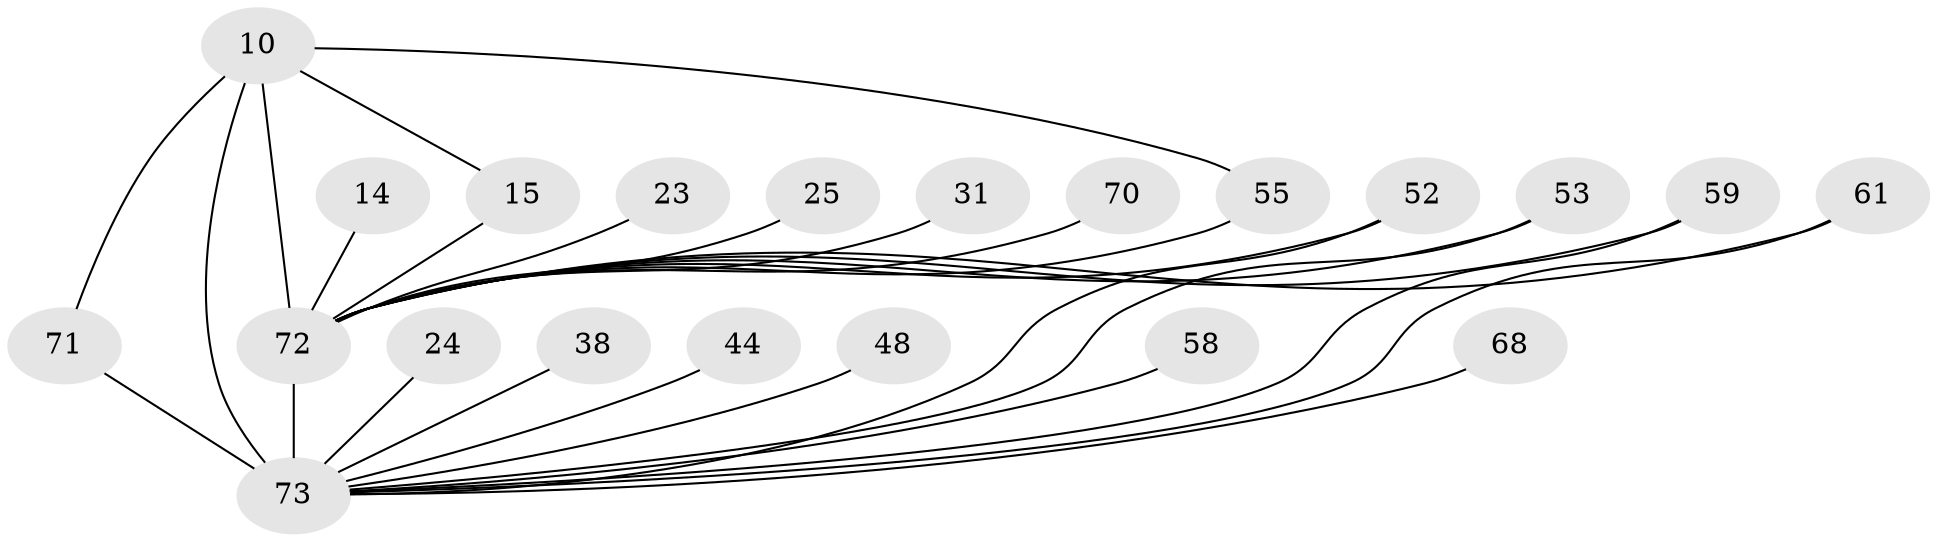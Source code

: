 // original degree distribution, {19: 0.0273972602739726, 18: 0.0273972602739726, 17: 0.0136986301369863, 26: 0.0136986301369863, 15: 0.0273972602739726, 11: 0.0136986301369863, 21: 0.0136986301369863, 2: 0.5753424657534246, 4: 0.0958904109589041, 5: 0.0410958904109589, 3: 0.136986301369863, 6: 0.0136986301369863}
// Generated by graph-tools (version 1.1) at 2025/47/03/04/25 21:47:38]
// undirected, 21 vertices, 28 edges
graph export_dot {
graph [start="1"]
  node [color=gray90,style=filled];
  10 [super="+6+7"];
  14;
  15;
  23;
  24 [super="+17+21"];
  25;
  31;
  38;
  44;
  48;
  52;
  53;
  55;
  58;
  59;
  61;
  68;
  70;
  71;
  72 [super="+54+67+8+66"];
  73 [super="+49+34+47+69+32+37+39+64+45"];
  10 -- 15;
  10 -- 55;
  10 -- 71;
  10 -- 72 [weight=18];
  10 -- 73 [weight=14];
  14 -- 72 [weight=2];
  15 -- 72;
  23 -- 72 [weight=2];
  24 -- 73 [weight=5];
  25 -- 72 [weight=3];
  31 -- 72 [weight=2];
  38 -- 73;
  44 -- 73 [weight=2];
  48 -- 73 [weight=2];
  52 -- 72;
  52 -- 73;
  53 -- 72;
  53 -- 73;
  55 -- 72;
  58 -- 73 [weight=2];
  59 -- 72;
  59 -- 73;
  61 -- 72;
  61 -- 73;
  68 -- 73 [weight=2];
  70 -- 72 [weight=2];
  71 -- 73;
  72 -- 73 [weight=37];
}
